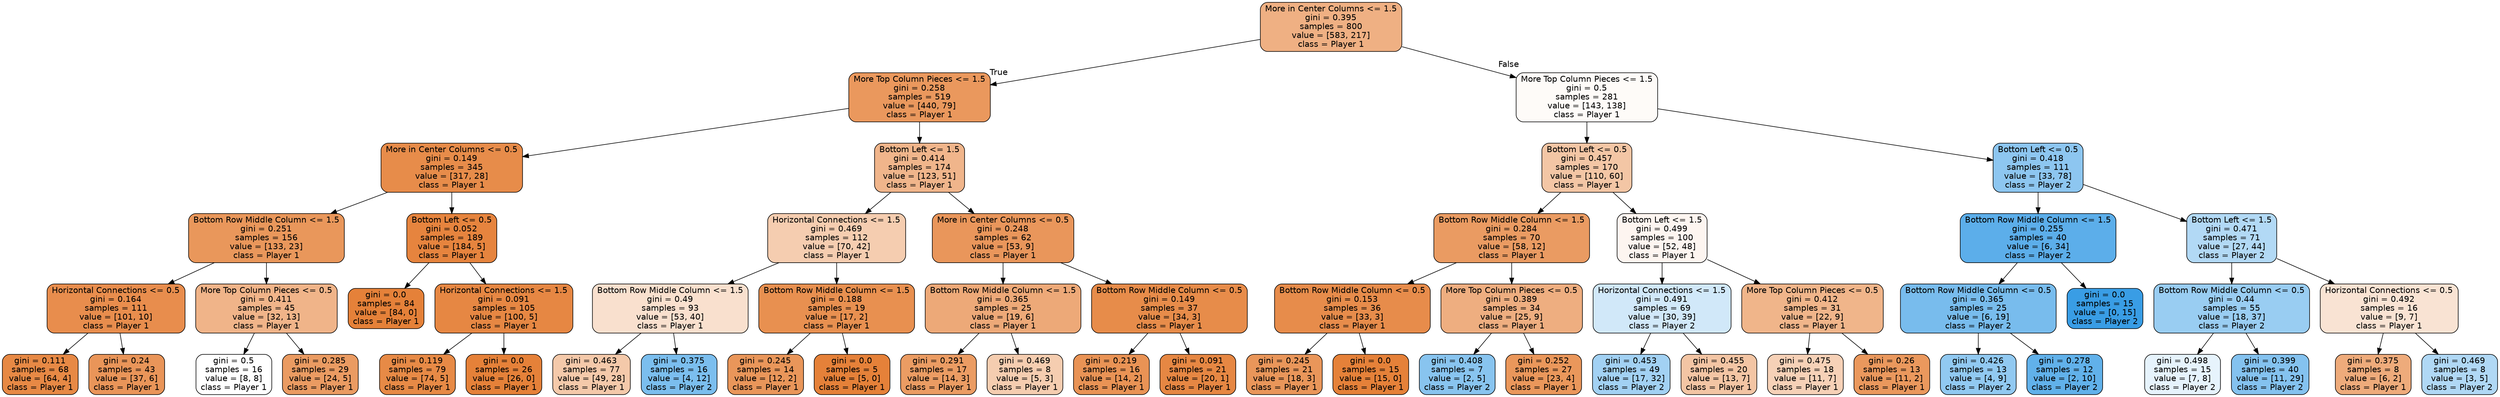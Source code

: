 digraph Tree {
node [shape=box, style="filled, rounded", color="black", fontname=helvetica] ;
edge [fontname=helvetica] ;
0 [label="More in Center Columns <= 1.5\ngini = 0.395\nsamples = 800\nvalue = [583, 217]\nclass = Player 1", fillcolor="#efb083"] ;
1 [label="More Top Column Pieces <= 1.5\ngini = 0.258\nsamples = 519\nvalue = [440, 79]\nclass = Player 1", fillcolor="#ea985d"] ;
0 -> 1 [labeldistance=2.5, labelangle=45, headlabel="True"] ;
2 [label="More in Center Columns <= 0.5\ngini = 0.149\nsamples = 345\nvalue = [317, 28]\nclass = Player 1", fillcolor="#e78c4a"] ;
1 -> 2 ;
3 [label="Bottom Row Middle Column <= 1.5\ngini = 0.251\nsamples = 156\nvalue = [133, 23]\nclass = Player 1", fillcolor="#e9975b"] ;
2 -> 3 ;
4 [label="Horizontal Connections <= 0.5\ngini = 0.164\nsamples = 111\nvalue = [101, 10]\nclass = Player 1", fillcolor="#e88d4d"] ;
3 -> 4 ;
5 [label="gini = 0.111\nsamples = 68\nvalue = [64, 4]\nclass = Player 1", fillcolor="#e78945"] ;
4 -> 5 ;
6 [label="gini = 0.24\nsamples = 43\nvalue = [37, 6]\nclass = Player 1", fillcolor="#e99559"] ;
4 -> 6 ;
7 [label="More Top Column Pieces <= 0.5\ngini = 0.411\nsamples = 45\nvalue = [32, 13]\nclass = Player 1", fillcolor="#f0b489"] ;
3 -> 7 ;
8 [label="gini = 0.5\nsamples = 16\nvalue = [8, 8]\nclass = Player 1", fillcolor="#ffffff"] ;
7 -> 8 ;
9 [label="gini = 0.285\nsamples = 29\nvalue = [24, 5]\nclass = Player 1", fillcolor="#ea9b62"] ;
7 -> 9 ;
10 [label="Bottom Left <= 0.5\ngini = 0.052\nsamples = 189\nvalue = [184, 5]\nclass = Player 1", fillcolor="#e6843e"] ;
2 -> 10 ;
11 [label="gini = 0.0\nsamples = 84\nvalue = [84, 0]\nclass = Player 1", fillcolor="#e58139"] ;
10 -> 11 ;
12 [label="Horizontal Connections <= 1.5\ngini = 0.091\nsamples = 105\nvalue = [100, 5]\nclass = Player 1", fillcolor="#e68743"] ;
10 -> 12 ;
13 [label="gini = 0.119\nsamples = 79\nvalue = [74, 5]\nclass = Player 1", fillcolor="#e78a46"] ;
12 -> 13 ;
14 [label="gini = 0.0\nsamples = 26\nvalue = [26, 0]\nclass = Player 1", fillcolor="#e58139"] ;
12 -> 14 ;
15 [label="Bottom Left <= 1.5\ngini = 0.414\nsamples = 174\nvalue = [123, 51]\nclass = Player 1", fillcolor="#f0b58b"] ;
1 -> 15 ;
16 [label="Horizontal Connections <= 1.5\ngini = 0.469\nsamples = 112\nvalue = [70, 42]\nclass = Player 1", fillcolor="#f5cdb0"] ;
15 -> 16 ;
17 [label="Bottom Row Middle Column <= 1.5\ngini = 0.49\nsamples = 93\nvalue = [53, 40]\nclass = Player 1", fillcolor="#f9e0ce"] ;
16 -> 17 ;
18 [label="gini = 0.463\nsamples = 77\nvalue = [49, 28]\nclass = Player 1", fillcolor="#f4c9aa"] ;
17 -> 18 ;
19 [label="gini = 0.375\nsamples = 16\nvalue = [4, 12]\nclass = Player 2", fillcolor="#7bbeee"] ;
17 -> 19 ;
20 [label="Bottom Row Middle Column <= 1.5\ngini = 0.188\nsamples = 19\nvalue = [17, 2]\nclass = Player 1", fillcolor="#e89050"] ;
16 -> 20 ;
21 [label="gini = 0.245\nsamples = 14\nvalue = [12, 2]\nclass = Player 1", fillcolor="#e9965a"] ;
20 -> 21 ;
22 [label="gini = 0.0\nsamples = 5\nvalue = [5, 0]\nclass = Player 1", fillcolor="#e58139"] ;
20 -> 22 ;
23 [label="More in Center Columns <= 0.5\ngini = 0.248\nsamples = 62\nvalue = [53, 9]\nclass = Player 1", fillcolor="#e9965b"] ;
15 -> 23 ;
24 [label="Bottom Row Middle Column <= 1.5\ngini = 0.365\nsamples = 25\nvalue = [19, 6]\nclass = Player 1", fillcolor="#eda978"] ;
23 -> 24 ;
25 [label="gini = 0.291\nsamples = 17\nvalue = [14, 3]\nclass = Player 1", fillcolor="#eb9c63"] ;
24 -> 25 ;
26 [label="gini = 0.469\nsamples = 8\nvalue = [5, 3]\nclass = Player 1", fillcolor="#f5cdb0"] ;
24 -> 26 ;
27 [label="Bottom Row Middle Column <= 0.5\ngini = 0.149\nsamples = 37\nvalue = [34, 3]\nclass = Player 1", fillcolor="#e78c4a"] ;
23 -> 27 ;
28 [label="gini = 0.219\nsamples = 16\nvalue = [14, 2]\nclass = Player 1", fillcolor="#e99355"] ;
27 -> 28 ;
29 [label="gini = 0.091\nsamples = 21\nvalue = [20, 1]\nclass = Player 1", fillcolor="#e68743"] ;
27 -> 29 ;
30 [label="More Top Column Pieces <= 1.5\ngini = 0.5\nsamples = 281\nvalue = [143, 138]\nclass = Player 1", fillcolor="#fefbf8"] ;
0 -> 30 [labeldistance=2.5, labelangle=-45, headlabel="False"] ;
31 [label="Bottom Left <= 0.5\ngini = 0.457\nsamples = 170\nvalue = [110, 60]\nclass = Player 1", fillcolor="#f3c6a5"] ;
30 -> 31 ;
32 [label="Bottom Row Middle Column <= 1.5\ngini = 0.284\nsamples = 70\nvalue = [58, 12]\nclass = Player 1", fillcolor="#ea9b62"] ;
31 -> 32 ;
33 [label="Bottom Row Middle Column <= 0.5\ngini = 0.153\nsamples = 36\nvalue = [33, 3]\nclass = Player 1", fillcolor="#e78c4b"] ;
32 -> 33 ;
34 [label="gini = 0.245\nsamples = 21\nvalue = [18, 3]\nclass = Player 1", fillcolor="#e9965a"] ;
33 -> 34 ;
35 [label="gini = 0.0\nsamples = 15\nvalue = [15, 0]\nclass = Player 1", fillcolor="#e58139"] ;
33 -> 35 ;
36 [label="More Top Column Pieces <= 0.5\ngini = 0.389\nsamples = 34\nvalue = [25, 9]\nclass = Player 1", fillcolor="#eeae80"] ;
32 -> 36 ;
37 [label="gini = 0.408\nsamples = 7\nvalue = [2, 5]\nclass = Player 2", fillcolor="#88c4ef"] ;
36 -> 37 ;
38 [label="gini = 0.252\nsamples = 27\nvalue = [23, 4]\nclass = Player 1", fillcolor="#ea975b"] ;
36 -> 38 ;
39 [label="Bottom Left <= 1.5\ngini = 0.499\nsamples = 100\nvalue = [52, 48]\nclass = Player 1", fillcolor="#fdf5f0"] ;
31 -> 39 ;
40 [label="Horizontal Connections <= 1.5\ngini = 0.491\nsamples = 69\nvalue = [30, 39]\nclass = Player 2", fillcolor="#d1e8f9"] ;
39 -> 40 ;
41 [label="gini = 0.453\nsamples = 49\nvalue = [17, 32]\nclass = Player 2", fillcolor="#a2d1f3"] ;
40 -> 41 ;
42 [label="gini = 0.455\nsamples = 20\nvalue = [13, 7]\nclass = Player 1", fillcolor="#f3c5a4"] ;
40 -> 42 ;
43 [label="More Top Column Pieces <= 0.5\ngini = 0.412\nsamples = 31\nvalue = [22, 9]\nclass = Player 1", fillcolor="#f0b58a"] ;
39 -> 43 ;
44 [label="gini = 0.475\nsamples = 18\nvalue = [11, 7]\nclass = Player 1", fillcolor="#f6d1b7"] ;
43 -> 44 ;
45 [label="gini = 0.26\nsamples = 13\nvalue = [11, 2]\nclass = Player 1", fillcolor="#ea985d"] ;
43 -> 45 ;
46 [label="Bottom Left <= 0.5\ngini = 0.418\nsamples = 111\nvalue = [33, 78]\nclass = Player 2", fillcolor="#8dc6f0"] ;
30 -> 46 ;
47 [label="Bottom Row Middle Column <= 1.5\ngini = 0.255\nsamples = 40\nvalue = [6, 34]\nclass = Player 2", fillcolor="#5caeea"] ;
46 -> 47 ;
48 [label="Bottom Row Middle Column <= 0.5\ngini = 0.365\nsamples = 25\nvalue = [6, 19]\nclass = Player 2", fillcolor="#78bced"] ;
47 -> 48 ;
49 [label="gini = 0.426\nsamples = 13\nvalue = [4, 9]\nclass = Player 2", fillcolor="#91c9f1"] ;
48 -> 49 ;
50 [label="gini = 0.278\nsamples = 12\nvalue = [2, 10]\nclass = Player 2", fillcolor="#61b1ea"] ;
48 -> 50 ;
51 [label="gini = 0.0\nsamples = 15\nvalue = [0, 15]\nclass = Player 2", fillcolor="#399de5"] ;
47 -> 51 ;
52 [label="Bottom Left <= 1.5\ngini = 0.471\nsamples = 71\nvalue = [27, 44]\nclass = Player 2", fillcolor="#b2d9f5"] ;
46 -> 52 ;
53 [label="Bottom Row Middle Column <= 0.5\ngini = 0.44\nsamples = 55\nvalue = [18, 37]\nclass = Player 2", fillcolor="#99cdf2"] ;
52 -> 53 ;
54 [label="gini = 0.498\nsamples = 15\nvalue = [7, 8]\nclass = Player 2", fillcolor="#e6f3fc"] ;
53 -> 54 ;
55 [label="gini = 0.399\nsamples = 40\nvalue = [11, 29]\nclass = Player 2", fillcolor="#84c2ef"] ;
53 -> 55 ;
56 [label="Horizontal Connections <= 0.5\ngini = 0.492\nsamples = 16\nvalue = [9, 7]\nclass = Player 1", fillcolor="#f9e3d3"] ;
52 -> 56 ;
57 [label="gini = 0.375\nsamples = 8\nvalue = [6, 2]\nclass = Player 1", fillcolor="#eeab7b"] ;
56 -> 57 ;
58 [label="gini = 0.469\nsamples = 8\nvalue = [3, 5]\nclass = Player 2", fillcolor="#b0d8f5"] ;
56 -> 58 ;
}